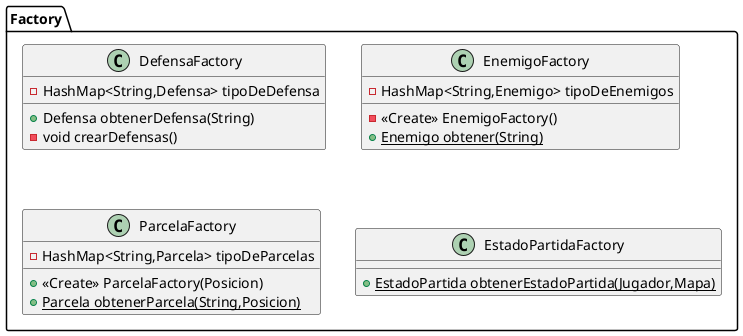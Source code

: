 @startuml
class Factory.DefensaFactory {
- HashMap<String,Defensa> tipoDeDefensa
+ Defensa obtenerDefensa(String)
- void crearDefensas()
}
class Factory.EnemigoFactory {
- HashMap<String,Enemigo> tipoDeEnemigos
- <<Create>> EnemigoFactory()
+ {static} Enemigo obtener(String)
}
class Factory.ParcelaFactory {
- HashMap<String,Parcela> tipoDeParcelas
+ <<Create>> ParcelaFactory(Posicion)
+ {static} Parcela obtenerParcela(String,Posicion)
}
class Factory.EstadoPartidaFactory {
+ {static} EstadoPartida obtenerEstadoPartida(Jugador,Mapa)
}
@enduml